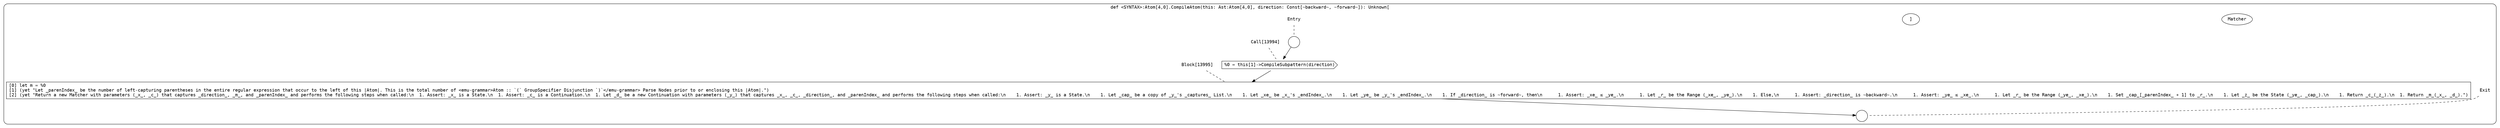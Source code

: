 digraph {
  graph [fontname = "Consolas"]
  node [fontname = "Consolas"]
  edge [fontname = "Consolas"]
  subgraph cluster2270 {
    label = "def <SYNTAX>:Atom[4,0].CompileAtom(this: Ast:Atom[4,0], direction: Const[~backward~, ~forward~]): Unknown["Matcher"]"
    style = rounded
    cluster2270_entry_name [shape=none, label=<<font color="black">Entry</font>>]
    cluster2270_entry_name -> cluster2270_entry [arrowhead=none, color="black", style=dashed]
    cluster2270_entry [shape=circle label=" " color="black" fillcolor="white" style=filled]
    cluster2270_entry -> node13994 [color="black"]
    cluster2270_exit_name [shape=none, label=<<font color="black">Exit</font>>]
    cluster2270_exit_name -> cluster2270_exit [arrowhead=none, color="black", style=dashed]
    cluster2270_exit [shape=circle label=" " color="black" fillcolor="white" style=filled]
    node13994_name [shape=none, label=<<font color="black">Call[13994]</font>>]
    node13994_name -> node13994 [arrowhead=none, color="black", style=dashed]
    node13994 [shape=cds, label=<<font color="black">%0 = this[1]-&gt;CompileSubpattern(direction)</font>> color="black" fillcolor="white", style=filled]
    node13994 -> node13995 [color="black"]
    node13995_name [shape=none, label=<<font color="black">Block[13995]</font>>]
    node13995_name -> node13995 [arrowhead=none, color="black", style=dashed]
    node13995 [shape=box, label=<<font color="black">[0] let m = %0<BR ALIGN="LEFT"/>[1] (yet &quot;Let _parenIndex_ be the number of left-capturing parentheses in the entire regular expression that occur to the left of this |Atom|. This is the total number of &lt;emu-grammar&gt;Atom :: `(` GroupSpecifier Disjunction `)`&lt;/emu-grammar&gt; Parse Nodes prior to or enclosing this |Atom|.&quot;)<BR ALIGN="LEFT"/>[2] (yet &quot;Return a new Matcher with parameters (_x_, _c_) that captures _direction_, _m_, and _parenIndex_ and performs the following steps when called:\n  1. Assert: _x_ is a State.\n  1. Assert: _c_ is a Continuation.\n  1. Let _d_ be a new Continuation with parameters (_y_) that captures _x_, _c_, _direction_, and _parenIndex_ and performs the following steps when called:\n    1. Assert: _y_ is a State.\n    1. Let _cap_ be a copy of _y_'s _captures_ List.\n    1. Let _xe_ be _x_'s _endIndex_.\n    1. Let _ye_ be _y_'s _endIndex_.\n    1. If _direction_ is ~forward~, then\n      1. Assert: _xe_ &le; _ye_.\n      1. Let _r_ be the Range (_xe_, _ye_).\n    1. Else,\n      1. Assert: _direction_ is ~backward~.\n      1. Assert: _ye_ &le; _xe_.\n      1. Let _r_ be the Range (_ye_, _xe_).\n    1. Set _cap_[_parenIndex_ + 1] to _r_.\n    1. Let _z_ be the State (_ye_, _cap_).\n    1. Return _c_(_z_).\n  1. Return _m_(_x_, _d_).&quot;)<BR ALIGN="LEFT"/></font>> color="black" fillcolor="white", style=filled]
    node13995 -> cluster2270_exit [color="black"]
  }
}